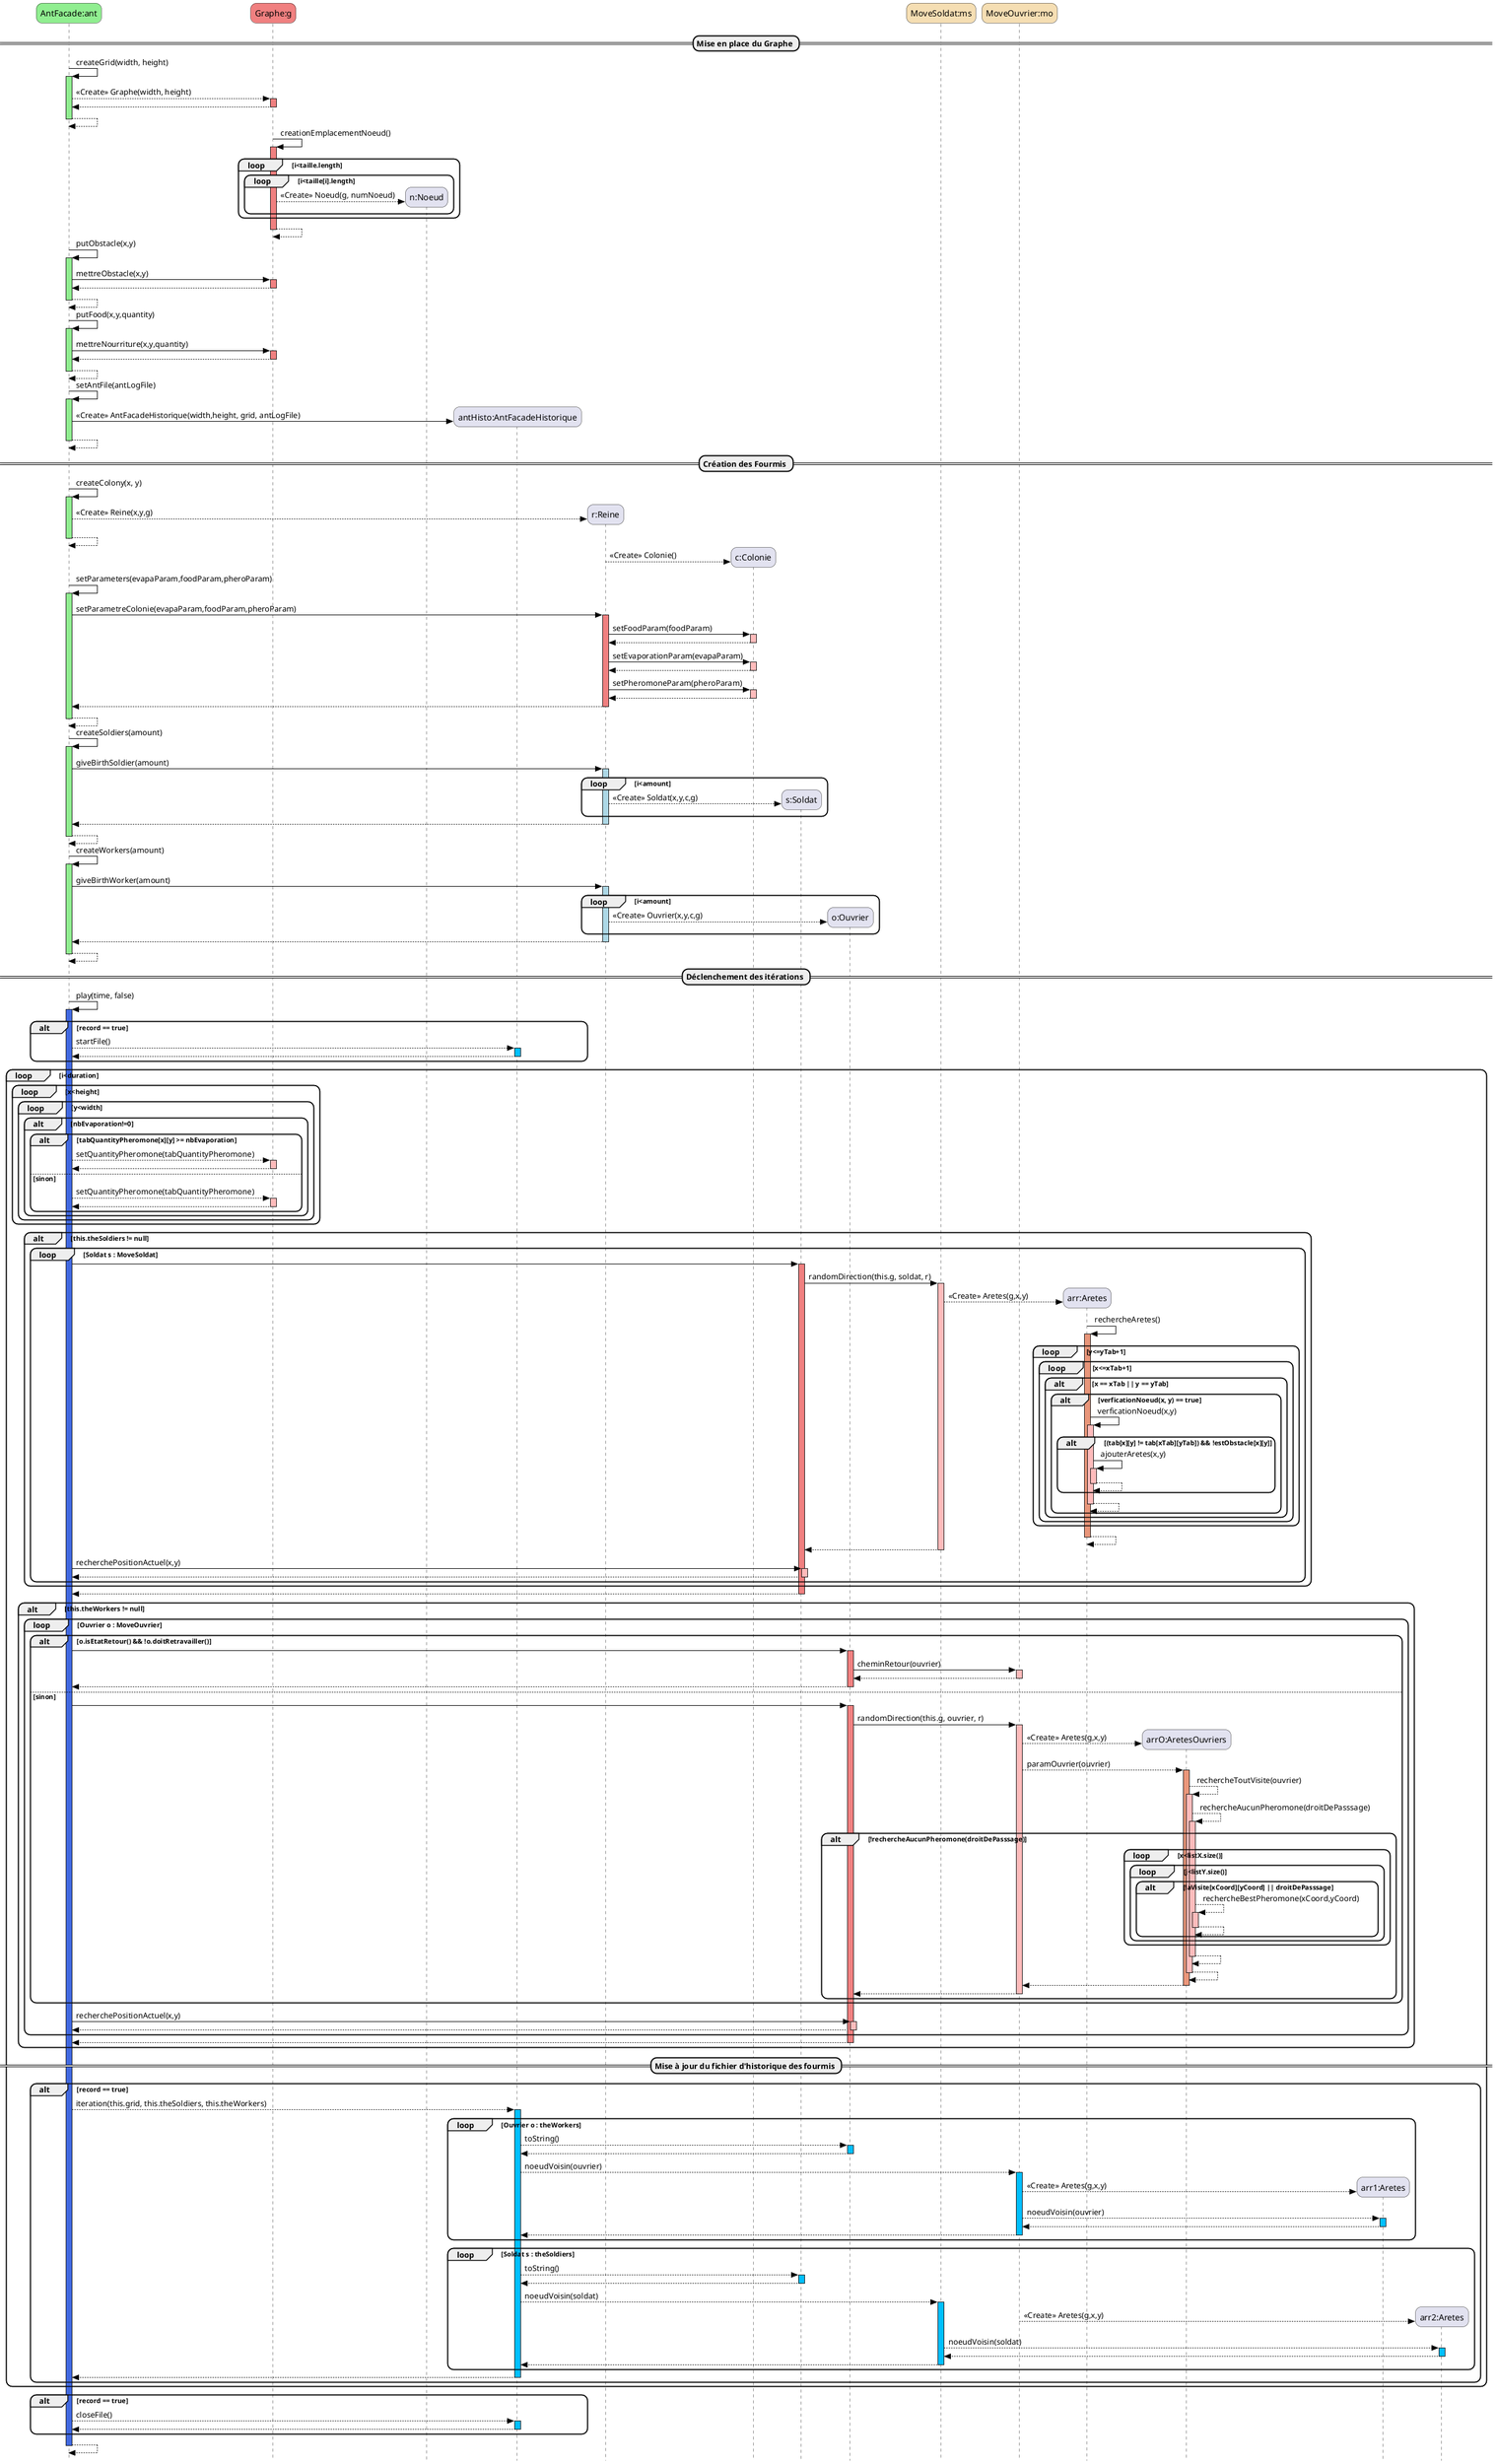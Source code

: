 @startuml
'https://plantuml.com/sequence-diagram

skinparam style strictuml
skinparam responseMessageBelowArrow true
skinparam roundcorner 20
skinparam ArrowColor #black
hide footbox

participant "AntFacade:ant" as ant #lightgreen
participant "Graphe:g" as graphe #lightcoral

== Mise en place du Graphe ==
' ---------GRAPHE--------------
ant -> ant++ #lightgreen : createGrid(width, height)
    ant --> graphe++ #lightcoral : <<Create>> Graphe(width, height)
return
return

graphe -> graphe++ #lightcoral : creationEmplacementNoeud()
loop i<taille.length
    loop i<taille[i].length
        ' ---------NOEUD--------------
            create "n:Noeud"
            graphe --> "n:Noeud" : <<Create>> Noeud(g, numNoeud)
    end
end
return

ant -> ant++ #lightgreen : putObstacle(x,y)
    ant -> graphe++ #lightcoral : mettreObstacle(x,y)
return
return

ant -> ant++ #lightgreen : putFood(x,y,quantity)
    ant -> graphe++ #lightcoral : mettreNourriture(x,y,quantity)
return
return

' ---------AntFacade Historique--------------
ant -> ant++ #lightgreen : setAntFile(antLogFile)
    create "antHisto:AntFacadeHistorique"
    ant -> "antHisto:AntFacadeHistorique" : <<Create>> AntFacadeHistorique(width,height, grid, antLogFile)
return


== Création des Fourmis ==
' ---------REINE--------------
ant -> ant++ #lightgreen : createColony(x, y)
create "r:Reine"
    ant --> "r:Reine" : <<Create>> Reine(x,y,g)
return

' ---------COLONIE--------------
create "c:Colonie"
"r:Reine" --> "c:Colonie" : <<Create>> Colonie()

ant -> ant++ #lightgreen : setParameters(evapaParam,foodParam,pheroParam)
    ant -> "r:Reine"++ #lightcoral : setParametreColonie(evapaParam,foodParam,pheroParam)
    "r:Reine" -> "c:Colonie"++ #FFBBBB: setFoodParam(foodParam)
    return
    "r:Reine" -> "c:Colonie"++ #FFBBBB: setEvaporationParam(evapaParam)
    return
    "r:Reine" -> "c:Colonie"++ #FFBBBB: setPheromoneParam(pheroParam)
    return
return
return

ant -> ant++ #lightgreen : createSoldiers(amount)
    ant -> "r:Reine"++ #lightblue : giveBirthSoldier(amount)
    loop i<amount
        ' ---------SOLDAT--------------
        create "s:Soldat"
        "r:Reine" --> "s:Soldat" : <<Create>> Soldat(x,y,c,g)
    end
return
return

ant -> ant++ #lightgreen : createWorkers(amount)
    ant -> "r:Reine"++ #lightblue : giveBirthWorker(amount)
    loop i<amount
        ' ---------OUVRIER--------------
        create "o:Ouvrier"
        "r:Reine" --> "o:Ouvrier" : <<Create>> Ouvrier(x,y,c,g)
    end
return
return

participant "MoveSoldat:ms" as MoveSoldat #Wheat
participant "MoveOuvrier:mo" as MoveOuvrier #Wheat
== Déclenchement des itérations ==
ant -> ant++ #RoyalBlue : play(time, false)
alt record == true
    ant --> "antHisto:AntFacadeHistorique"++ #DeepSkyBlue : startFile()
    return
end
loop i<duration

    '----------Mettre phéromne -------------
    loop x<height
        loop y<width
            alt nbEvaporation!=0
                alt tabQuantityPheromone[x][y] >= nbEvaporation
                    ant --> graphe++ #FFBBBB : setQuantityPheromone(tabQuantityPheromone)
                    return
                else sinon
                    ant --> graphe++ #FFBBBB : setQuantityPheromone(tabQuantityPheromone)
                    return
                end
            end
        end
    end

    '----------Mettre phéromne -------------

    ' ---------Déplacer Soldat--------------

    alt this.theSoldiers != null
        loop Soldat s : MoveSoldat
            ant -> "s:Soldat"++ #lightcoral
                "s:Soldat" -> MoveSoldat++ #FFBBBB: randomDirection(this.g, soldat, r)
                    ' ---------ARETES--------------
                    create "arr:Aretes"
                    MoveSoldat --> "arr:Aretes" : <<Create>> Aretes(g,x,y)
                    "arr:Aretes" -> "arr:Aretes"++ #DarkSalmon : rechercheAretes()
                    loop y<=yTab+1
                        loop x<=xTab+1
                            alt x == xTab || y == yTab
                                alt verficationNoeud(x, y) == true
                                    "arr:Aretes" -> "arr:Aretes"++ #FFBBBB : verficationNoeud(x,y)
                                        alt (tab[x][y] != tab[xTab][yTab]) && !estObstacle[x][y]
                                            "arr:Aretes" -> "arr:Aretes"++ #FFBBBB : ajouterAretes(x,y)
                                            return
                                        end
                                    return
                                end
                            end
                        end
                    end
                return
            return
            ant -> "s:Soldat"++ #FFBBBB : recherchePositionActuel(x,y)
            return
        end
    end
    return
    ' ---------Déplacer Soldat--------------

    ' ---------Déplacer Ouvrier--------------
    alt this.theWorkers != null
        loop Ouvrier o : MoveOuvrier
        alt o.isEtatRetour() && !o.doitRetravailler()
            ant -> "o:Ouvrier"++ #lightcoral
            "o:Ouvrier"  -> MoveOuvrier++ #FFBBBB : cheminRetour(ouvrier)
            return
            return

        else sinon
             ant -> "o:Ouvrier"++ #lightcoral
            "o:Ouvrier" -> MoveOuvrier++ #FFBBBB : randomDirection(this.g, ouvrier, r)
             ' ---------ARETES OUVRIER--------------
             create "arrO:AretesOuvriers"
             MoveOuvrier --> "arrO:AretesOuvriers" : <<Create>> Aretes(g,x,y)
             MoveOuvrier --> "arrO:AretesOuvriers"++ #DarkSalmon: paramOuvrier(ouvrier)
                "arrO:AretesOuvriers" --> "arrO:AretesOuvriers"++ #FFBBBB : rechercheToutVisite(ouvrier)
                "arrO:AretesOuvriers" --> "arrO:AretesOuvriers"++ #FFBBBB : rechercheAucunPheromone(droitDePasssage)
                alt !rechercheAucunPheromone(droitDePasssage)
                    loop x<listX.size()
                        loop j<listY.size()
                            alt !aVisite[xCoord][yCoord] || droitDePasssage
                                "arrO:AretesOuvriers" --> "arrO:AretesOuvriers"++ #FFBBBB: rechercheBestPheromone(xCoord,yCoord)
                                return
                            end
                        end
                    end
             return
             return
             return
             return
        end
        end
        ant -> "o:Ouvrier"++ #FFBBBB : recherchePositionActuel(x,y)
        return
    end
    return
    ' ---------Déplacer Ouvrier--------------
    end
' ---------Fichier historique des fourmis--------------
== Mise à jour du fichier d'historique des fourmis ==
    alt record == true
        ant --> "antHisto:AntFacadeHistorique"++ #DeepSkyBlue : iteration(this.grid, this.theSoldiers, this.theWorkers)
            loop Ouvrier o : theWorkers
                "antHisto:AntFacadeHistorique" --> "o:Ouvrier"++ #DeepSkyBlue: toString()
                return
                "antHisto:AntFacadeHistorique" --> MoveOuvrier++ #DeepSkyBlue: noeudVoisin(ouvrier)
                create "arr1:Aretes"
                MoveOuvrier --> "arr1:Aretes" : <<Create>> Aretes(g,x,y)
                MoveOuvrier --> "arr1:Aretes"++ #DeepSkyBlue: noeudVoisin(ouvrier)
                return
                return
            end
            loop Soldat s : theSoldiers
                "antHisto:AntFacadeHistorique" --> "s:Soldat"++ #DeepSkyBlue : toString()
                return
                "antHisto:AntFacadeHistorique" --> MoveSoldat++ #DeepSkyBlue: noeudVoisin(soldat)
                create "arr2:Aretes"
                MoveOuvrier --> "arr2:Aretes" : <<Create>> Aretes(g,x,y)
                MoveSoldat --> "arr2:Aretes"++ #DeepSkyBlue: noeudVoisin(soldat)
                return
                return
            end
        return
    end
end

alt record == true
    ant --> "antHisto:AntFacadeHistorique"++ #DeepSkyBlue : closeFile()
    return
end
return

@enduml
